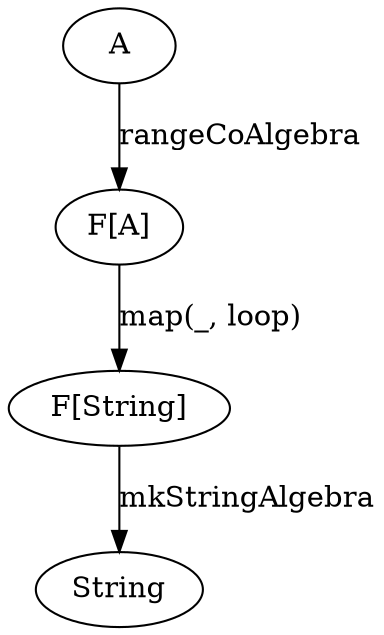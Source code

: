 digraph {
    anaFA[label="F[A]" class="disabled"]
    cataFA[label="F[String]"]

    anaA[label=A class="disabled"]
    cataA[label=String]


    anaA  -> anaFA[label=rangeCoAlgebra class="disabled"]
    anaFA -> cataFA[label="map(_, loop)" class="disabled"]
    cataFA -> cataA[label=mkStringAlgebra class="disabled"]
}
